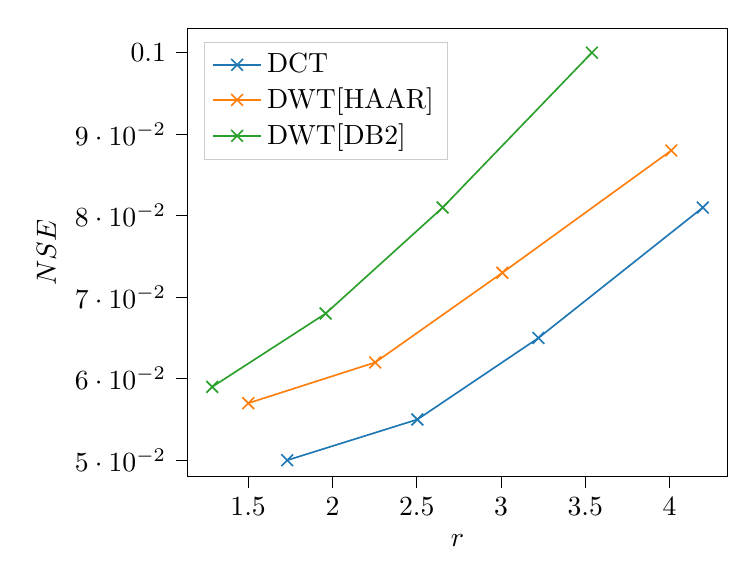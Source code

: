 % This file was created with tikzplotlib v0.10.1.
\begin{tikzpicture}

\definecolor{darkgray176}{RGB}{176,176,176}
\definecolor{darkorange25512714}{RGB}{255,127,14}
\definecolor{forestgreen4416044}{RGB}{44,160,44}
\definecolor{lightgray204}{RGB}{204,204,204}
\definecolor{steelblue31119180}{RGB}{31,119,180}

\begin{axis}[
legend cell align={left},
legend style={
  fill opacity=0.8,
  draw opacity=1,
  text opacity=1,
  at={(0.03,0.97)},
  anchor=north west,
  draw=lightgray204
},
tick align=outside,
tick pos=left,
x grid style={darkgray176},
xlabel={\(\displaystyle r\)},
xmin=1.141, xmax=4.342,
xtick style={color=black},
y grid style={darkgray176},
ylabel={\(\displaystyle NSE\)},
ymin=0.048, ymax=0.103,
ytick style={color=black}
]
\addplot [semithick, steelblue31119180, mark=x, mark size=3.0, mark options={solid}]
table {%
4.197 0.081
3.222 0.065
2.504 0.055
1.732 0.05
};
\addlegendentry{DCT}
\addplot [semithick, darkorange25512714, mark=x, mark size=3.0, mark options={solid}]
table {%
4.01 0.088
3.008 0.073
2.254 0.062
1.501 0.057
};
\addlegendentry{DWT[HAAR]}
\addplot [semithick, forestgreen4416044, mark=x, mark size=3.0, mark options={solid}]
table {%
3.539 0.1
2.654 0.081
1.96 0.068
1.287 0.059
};
\addlegendentry{DWT[DB2]}
\end{axis}

\end{tikzpicture}
